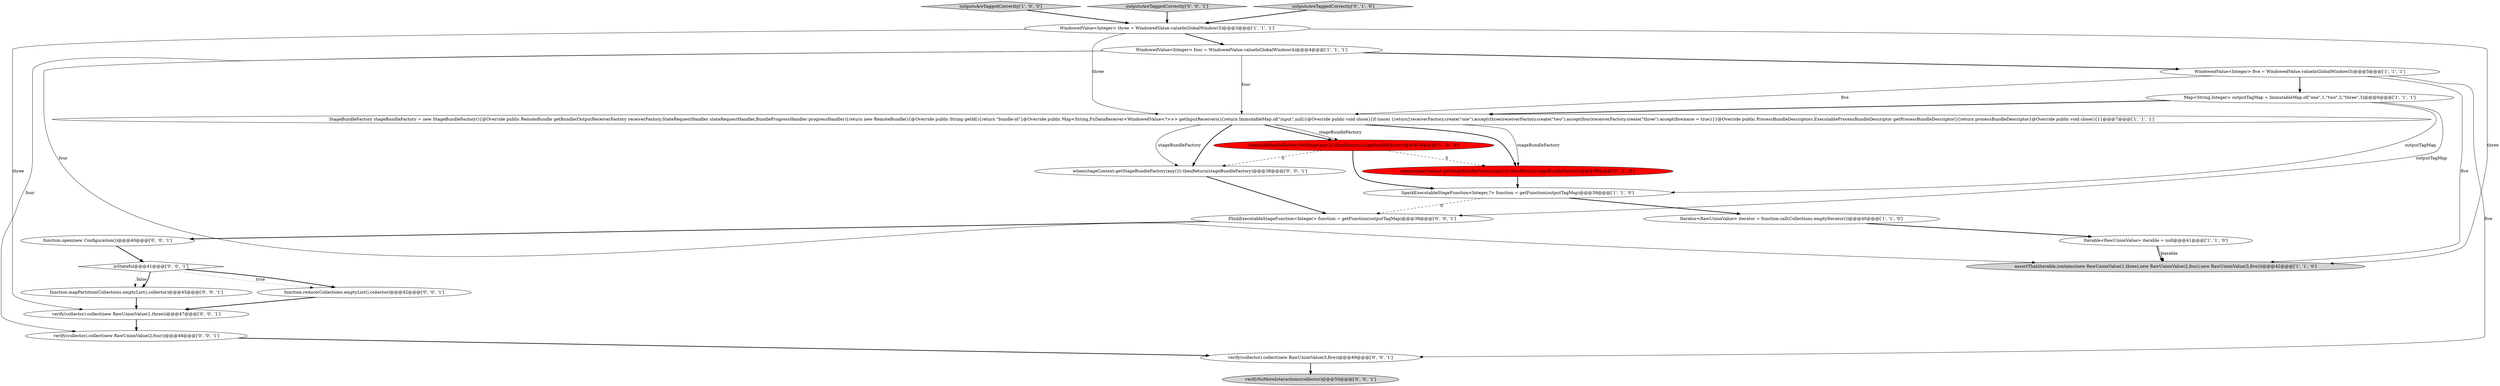 digraph {
16 [style = filled, label = "when(stageContext.getStageBundleFactory(any())).thenReturn(stageBundleFactory)@@@38@@@['0', '0', '1']", fillcolor = white, shape = ellipse image = "AAA0AAABBB3BBB"];
10 [style = filled, label = "Map<String,Integer> outputTagMap = ImmutableMap.of(\"one\",1,\"two\",2,\"three\",3)@@@6@@@['1', '1', '1']", fillcolor = white, shape = ellipse image = "AAA0AAABBB1BBB"];
9 [style = filled, label = "outputsAreTaggedCorrectly['1', '0', '0']", fillcolor = lightgray, shape = diamond image = "AAA0AAABBB1BBB"];
5 [style = filled, label = "Iterable<RawUnionValue> iterable = null@@@41@@@['1', '1', '0']", fillcolor = white, shape = ellipse image = "AAA0AAABBB1BBB"];
1 [style = filled, label = "StageBundleFactory stageBundleFactory = new StageBundleFactory(){@Override public RemoteBundle getBundle(OutputReceiverFactory receiverFactory,StateRequestHandler stateRequestHandler,BundleProgressHandler progressHandler){return new RemoteBundle(){@Override public String getId(){return \"bundle-id\"}@Override public Map<String,FnDataReceiver<WindowedValue<?>>> getInputReceivers(){return ImmutableMap.of(\"input\",null)}@Override public void close(){if (once) {return}receiverFactory.create(\"one\").accept(three)receiverFactory.create(\"two\").accept(four)receiverFactory.create(\"three\").accept(five)once = true}}}@Override public ProcessBundleDescriptors.ExecutableProcessBundleDescriptor getProcessBundleDescriptor(){return processBundleDescriptor}@Override public void close(){}}@@@7@@@['1', '1', '1']", fillcolor = white, shape = ellipse image = "AAA0AAABBB1BBB"];
3 [style = filled, label = "WindowedValue<Integer> four = WindowedValue.valueInGlobalWindow(4)@@@4@@@['1', '1', '1']", fillcolor = white, shape = ellipse image = "AAA0AAABBB1BBB"];
19 [style = filled, label = "function.open(new Configuration())@@@40@@@['0', '0', '1']", fillcolor = white, shape = ellipse image = "AAA0AAABBB3BBB"];
21 [style = filled, label = "isStateful@@@41@@@['0', '0', '1']", fillcolor = white, shape = diamond image = "AAA0AAABBB3BBB"];
2 [style = filled, label = "WindowedValue<Integer> five = WindowedValue.valueInGlobalWindow(5)@@@5@@@['1', '1', '1']", fillcolor = white, shape = ellipse image = "AAA0AAABBB1BBB"];
7 [style = filled, label = "assertThat(iterable,contains(new RawUnionValue(1,three),new RawUnionValue(2,four),new RawUnionValue(3,five)))@@@42@@@['1', '1', '0']", fillcolor = lightgray, shape = ellipse image = "AAA0AAABBB1BBB"];
18 [style = filled, label = "verify(collector).collect(new RawUnionValue(1,three))@@@47@@@['0', '0', '1']", fillcolor = white, shape = ellipse image = "AAA0AAABBB3BBB"];
0 [style = filled, label = "Iterator<RawUnionValue> iterator = function.call(Collections.emptyIterator())@@@40@@@['1', '1', '0']", fillcolor = white, shape = ellipse image = "AAA0AAABBB1BBB"];
20 [style = filled, label = "outputsAreTaggedCorrectly['0', '0', '1']", fillcolor = lightgray, shape = diamond image = "AAA0AAABBB3BBB"];
23 [style = filled, label = "verifyNoMoreInteractions(collector)@@@50@@@['0', '0', '1']", fillcolor = lightgray, shape = ellipse image = "AAA0AAABBB3BBB"];
22 [style = filled, label = "FlinkExecutableStageFunction<Integer> function = getFunction(outputTagMap)@@@39@@@['0', '0', '1']", fillcolor = white, shape = ellipse image = "AAA0AAABBB3BBB"];
17 [style = filled, label = "function.mapPartition(Collections.emptyList(),collector)@@@45@@@['0', '0', '1']", fillcolor = white, shape = ellipse image = "AAA0AAABBB3BBB"];
13 [style = filled, label = "function.reduce(Collections.emptyList(),collector)@@@42@@@['0', '0', '1']", fillcolor = white, shape = ellipse image = "AAA0AAABBB3BBB"];
15 [style = filled, label = "verify(collector).collect(new RawUnionValue(3,five))@@@49@@@['0', '0', '1']", fillcolor = white, shape = ellipse image = "AAA0AAABBB3BBB"];
14 [style = filled, label = "verify(collector).collect(new RawUnionValue(2,four))@@@48@@@['0', '0', '1']", fillcolor = white, shape = ellipse image = "AAA0AAABBB3BBB"];
11 [style = filled, label = "outputsAreTaggedCorrectly['0', '1', '0']", fillcolor = lightgray, shape = diamond image = "AAA0AAABBB2BBB"];
12 [style = filled, label = "when(stageContext.getStageBundleFactory(any())).thenReturn(stageBundleFactory)@@@38@@@['0', '1', '0']", fillcolor = red, shape = ellipse image = "AAA1AAABBB2BBB"];
4 [style = filled, label = "when(jobBundleFactory.forStage(any())).thenReturn(stageBundleFactory)@@@38@@@['1', '0', '0']", fillcolor = red, shape = ellipse image = "AAA1AAABBB1BBB"];
6 [style = filled, label = "SparkExecutableStageFunction<Integer,?> function = getFunction(outputTagMap)@@@39@@@['1', '1', '0']", fillcolor = white, shape = ellipse image = "AAA0AAABBB1BBB"];
8 [style = filled, label = "WindowedValue<Integer> three = WindowedValue.valueInGlobalWindow(3)@@@3@@@['1', '1', '1']", fillcolor = white, shape = ellipse image = "AAA0AAABBB1BBB"];
15->23 [style = bold, label=""];
1->4 [style = bold, label=""];
8->1 [style = solid, label="three"];
10->6 [style = solid, label="outputTagMap"];
1->12 [style = solid, label="stageBundleFactory"];
4->16 [style = dashed, label="0"];
22->19 [style = bold, label=""];
4->6 [style = bold, label=""];
3->7 [style = solid, label="four"];
21->17 [style = dotted, label="false"];
2->7 [style = solid, label="five"];
1->16 [style = solid, label="stageBundleFactory"];
8->3 [style = bold, label=""];
6->0 [style = bold, label=""];
3->1 [style = solid, label="four"];
2->15 [style = solid, label="five"];
16->22 [style = bold, label=""];
2->10 [style = bold, label=""];
9->8 [style = bold, label=""];
12->6 [style = bold, label=""];
3->14 [style = solid, label="four"];
6->22 [style = dashed, label="0"];
8->18 [style = solid, label="three"];
4->12 [style = dashed, label="0"];
20->8 [style = bold, label=""];
3->2 [style = bold, label=""];
1->16 [style = bold, label=""];
0->5 [style = bold, label=""];
1->12 [style = bold, label=""];
5->7 [style = bold, label=""];
11->8 [style = bold, label=""];
14->15 [style = bold, label=""];
21->13 [style = dotted, label="true"];
2->1 [style = solid, label="five"];
10->1 [style = bold, label=""];
5->7 [style = solid, label="iterable"];
21->17 [style = bold, label=""];
18->14 [style = bold, label=""];
8->7 [style = solid, label="three"];
10->22 [style = solid, label="outputTagMap"];
17->18 [style = bold, label=""];
1->4 [style = solid, label="stageBundleFactory"];
13->18 [style = bold, label=""];
21->13 [style = bold, label=""];
19->21 [style = bold, label=""];
}
